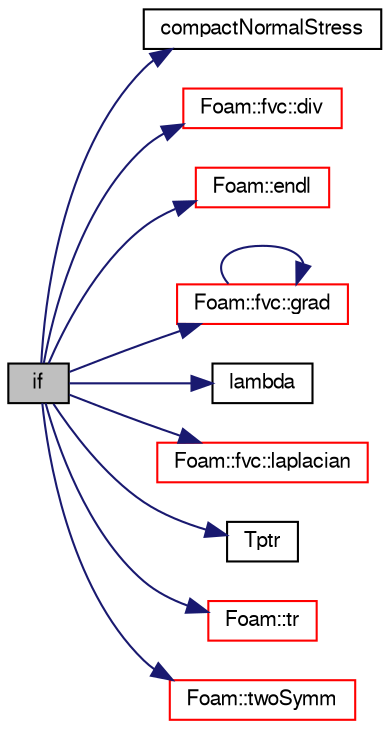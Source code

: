 digraph "if"
{
  bgcolor="transparent";
  edge [fontname="FreeSans",fontsize="10",labelfontname="FreeSans",labelfontsize="10"];
  node [fontname="FreeSans",fontsize="10",shape=record];
  rankdir="LR";
  Node3 [label="if",height=0.2,width=0.4,color="black", fillcolor="grey75", style="filled", fontcolor="black"];
  Node3 -> Node4 [color="midnightblue",fontsize="10",style="solid",fontname="FreeSans"];
  Node4 [label="compactNormalStress",height=0.2,width=0.4,color="black",URL="$a21059.html#ab0c773783946bfc7570bdc1d59d61057"];
  Node3 -> Node5 [color="midnightblue",fontsize="10",style="solid",fontname="FreeSans"];
  Node5 [label="Foam::fvc::div",height=0.2,width=0.4,color="red",URL="$a21134.html#a585533948ad80abfe589d920c641f251"];
  Node3 -> Node15 [color="midnightblue",fontsize="10",style="solid",fontname="FreeSans"];
  Node15 [label="Foam::endl",height=0.2,width=0.4,color="red",URL="$a21124.html#a2db8fe02a0d3909e9351bb4275b23ce4",tooltip="Add newline and flush stream. "];
  Node3 -> Node307 [color="midnightblue",fontsize="10",style="solid",fontname="FreeSans"];
  Node307 [label="Foam::fvc::grad",height=0.2,width=0.4,color="red",URL="$a21134.html#a7c00ec90ecc15ed3005255e42c52827a"];
  Node307 -> Node307 [color="midnightblue",fontsize="10",style="solid",fontname="FreeSans"];
  Node3 -> Node309 [color="midnightblue",fontsize="10",style="solid",fontname="FreeSans"];
  Node309 [label="lambda",height=0.2,width=0.4,color="black",URL="$a39047.html#ac90f959a4cd5bd0bc0d60e8c9fe14021"];
  Node3 -> Node310 [color="midnightblue",fontsize="10",style="solid",fontname="FreeSans"];
  Node310 [label="Foam::fvc::laplacian",height=0.2,width=0.4,color="red",URL="$a21134.html#ac75bff389d0405149b204b0d7ac214cd"];
  Node3 -> Node312 [color="midnightblue",fontsize="10",style="solid",fontname="FreeSans"];
  Node312 [label="Tptr",height=0.2,width=0.4,color="black",URL="$a39137.html#abb1d4fa8a8f521e98bb25623223d3ee2"];
  Node3 -> Node313 [color="midnightblue",fontsize="10",style="solid",fontname="FreeSans"];
  Node313 [label="Foam::tr",height=0.2,width=0.4,color="red",URL="$a21124.html#a16888f82e1accdb4c88dc9573a1dd02e"];
  Node3 -> Node314 [color="midnightblue",fontsize="10",style="solid",fontname="FreeSans"];
  Node314 [label="Foam::twoSymm",height=0.2,width=0.4,color="red",URL="$a21124.html#a446550beb700669a32e76d9b87d5e043"];
}
